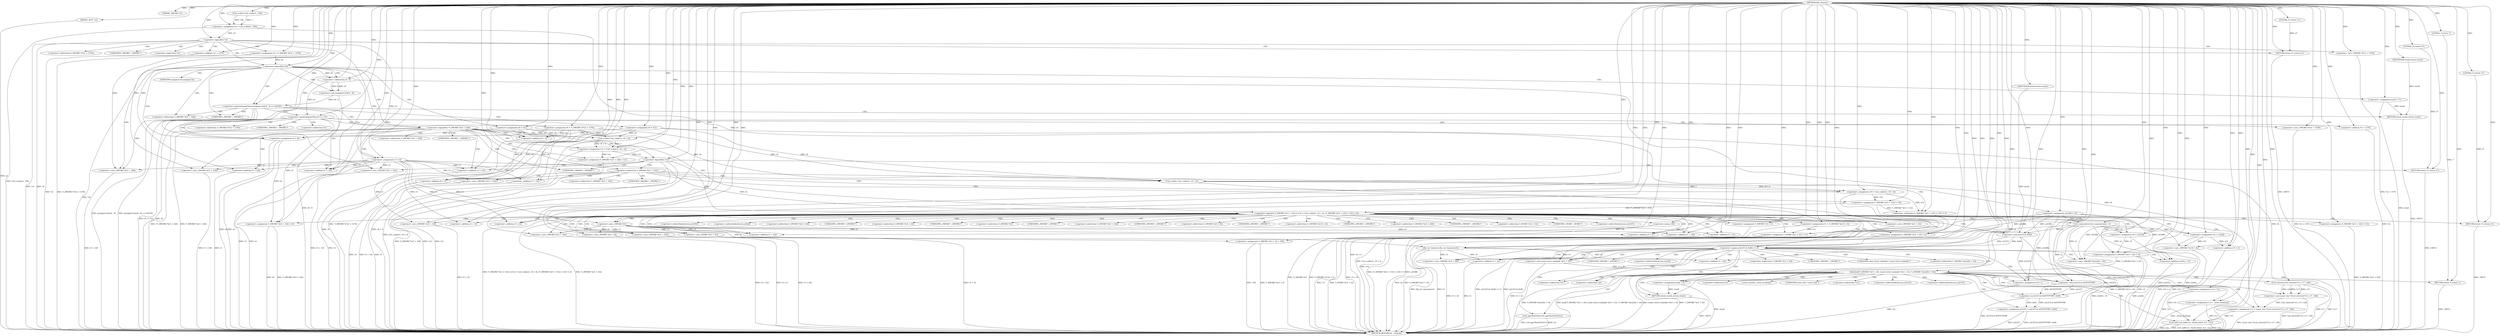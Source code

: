 digraph tftp_connect {  
"1000115" [label = "(METHOD,tftp_connect)" ]
"1000416" [label = "(METHOD_RETURN,int __fastcall)" ]
"1000116" [label = "(PARAM,_DWORD *a1)" ]
"1000117" [label = "(PARAM,_BYTE *a2)" ]
"1000133" [label = "(<operator>.assignment,v4 = Curl_ccalloc(1, 336))" ]
"1000135" [label = "(Curl_ccalloc,Curl_ccalloc(1, 336))" ]
"1000138" [label = "(<operator>.assignment,a1[188] = v4)" ]
"1000144" [label = "(<operator>.logicalNot,!v4)" ]
"1000146" [label = "(RETURN,return 27;,return 27;)" ]
"1000147" [label = "(LITERAL,27,return 27;)" ]
"1000148" [label = "(<operator>.assignment,v5 = v4)" ]
"1000151" [label = "(<operator>.assignment,v6 = *(_DWORD *)(*a1 + 1576))" ]
"1000154" [label = "(<operator>.cast,(_DWORD *)(*a1 + 1576))" ]
"1000156" [label = "(<operator>.addition,*a1 + 1576)" ]
"1000161" [label = "(<operator>.logicalNot,!v6)" ]
"1000164" [label = "(<operator>.assignment,v8 = 512)" ]
"1000168" [label = "(<operator>.assignment,v6 = v8)" ]
"1000172" [label = "(<operator>.assignment,result = 71)" ]
"1000176" [label = "(<operator>.greaterEqualsThan,(unsigned int)(v6 - 8) >= 0xFFB1)" ]
"1000177" [label = "(<operator>.cast,(unsigned int)(v6 - 8))" ]
"1000179" [label = "(<operator>.subtraction,v6 - 8)" ]
"1000183" [label = "(RETURN,return result;,return result;)" ]
"1000184" [label = "(IDENTIFIER,result,return result;)" ]
"1000185" [label = "(<operator>.assignment,v8 = 512)" ]
"1000189" [label = "(<operator>.greaterEqualsThan,v6 >= 512)" ]
"1000193" [label = "(<operator>.assignment,v8 = *(_DWORD *)(*a1 + 1576))" ]
"1000196" [label = "(<operator>.cast,(_DWORD *)(*a1 + 1576))" ]
"1000198" [label = "(<operator>.addition,*a1 + 1576)" ]
"1000205" [label = "(<operator>.logicalNot,!*(_DWORD *)(v5 + 328))" ]
"1000207" [label = "(<operator>.cast,(_DWORD *)(v5 + 328))" ]
"1000209" [label = "(<operator>.addition,v5 + 328)" ]
"1000213" [label = "(<operator>.assignment,v12 = Curl_ccalloc(1, v8 + 4))" ]
"1000215" [label = "(Curl_ccalloc,Curl_ccalloc(1, v8 + 4))" ]
"1000217" [label = "(<operator>.addition,v8 + 4)" ]
"1000220" [label = "(<operator>.assignment,*(_DWORD *)(v5 + 328) = v12)" ]
"1000222" [label = "(<operator>.cast,(_DWORD *)(v5 + 328))" ]
"1000224" [label = "(<operator>.addition,v5 + 328)" ]
"1000229" [label = "(<operator>.logicalNot,!v12)" ]
"1000231" [label = "(RETURN,return 27;,return 27;)" ]
"1000232" [label = "(LITERAL,27,return 27;)" ]
"1000234" [label = "(<operator>.logicalOr,*(_DWORD *)(v5 + 332) || (v16 = Curl_ccalloc(1, v8 + 4), (*(_DWORD *)(v5 + 332) = v16) != 0))" ]
"1000236" [label = "(<operator>.cast,(_DWORD *)(v5 + 332))" ]
"1000238" [label = "(<operator>.addition,v5 + 332)" ]
"1000242" [label = "(<operator>.assignment,v16 = Curl_ccalloc(1, v8 + 4))" ]
"1000244" [label = "(Curl_ccalloc,Curl_ccalloc(1, v8 + 4))" ]
"1000246" [label = "(<operator>.addition,v8 + 4)" ]
"1000249" [label = "(<operator>.notEquals,(*(_DWORD *)(v5 + 332) = v16) != 0)" ]
"1000250" [label = "(<operator>.assignment,*(_DWORD *)(v5 + 332) = v16)" ]
"1000252" [label = "(<operator>.cast,(_DWORD *)(v5 + 332))" ]
"1000254" [label = "(<operator>.addition,v5 + 332)" ]
"1000260" [label = "(Curl_conncontrol,Curl_conncontrol(a1, 1))" ]
"1000263" [label = "(<operator>.assignment,v9 = a1[105])" ]
"1000268" [label = "(<operator>.assignment,v10 = a1[20])" ]
"1000273" [label = "(<operator>.assignment,*(_DWORD *)(v5 + 16) = a1)" ]
"1000275" [label = "(<operator>.cast,(_DWORD *)(v5 + 16))" ]
"1000277" [label = "(<operator>.addition,v5 + 16)" ]
"1000281" [label = "(<operator>.assignment,*(_DWORD *)(v5 + 20) = v9)" ]
"1000283" [label = "(<operator>.cast,(_DWORD *)(v5 + 20))" ]
"1000285" [label = "(<operator>.addition,v5 + 20)" ]
"1000289" [label = "(<operator>.assignment,*(_DWORD *)v5 = 0)" ]
"1000291" [label = "(<operator>.cast,(_DWORD *)v5)" ]
"1000295" [label = "(<operator>.assignment,*(_DWORD *)(v5 + 324) = v6)" ]
"1000297" [label = "(<operator>.cast,(_DWORD *)(v5 + 324))" ]
"1000299" [label = "(<operator>.addition,v5 + 324)" ]
"1000303" [label = "(<operator>.assignment,*(_DWORD *)(v5 + 8) = -100)" ]
"1000305" [label = "(<operator>.cast,(_DWORD *)(v5 + 8))" ]
"1000307" [label = "(<operator>.addition,v5 + 8)" ]
"1000310" [label = "(<operator>.minus,-100)" ]
"1000312" [label = "(<operator>.assignment,v11 = *(_DWORD *)(v10 + 4))" ]
"1000315" [label = "(<operator>.cast,(_DWORD *)(v10 + 4))" ]
"1000317" [label = "(<operator>.addition,v10 + 4)" ]
"1000320" [label = "(<operator>.assignment,*(_DWORD *)(v5 + 320) = 512)" ]
"1000322" [label = "(<operator>.cast,(_DWORD *)(v5 + 320))" ]
"1000324" [label = "(<operator>.addition,v5 + 320)" ]
"1000328" [label = "(<operator>.assignment,*(_WORD *)(v5 + 52) = v11)" ]
"1000330" [label = "(<operator>.cast,(_WORD *)(v5 + 52))" ]
"1000332" [label = "(<operator>.addition,v5 + 52)" ]
"1000336" [label = "(tftp_set_timeouts,tftp_set_timeouts(v5))" ]
"1000339" [label = "(<operator>.equals,(a1[147] & 0x40) == 0)" ]
"1000340" [label = "(<operator>.and,a1[147] & 0x40)" ]
"1000348" [label = "(bind,bind(*(_DWORD *)(v5 + 20), (const struct sockaddr *)(v5 + 52), *(_DWORD *)(a1[20] + 16)))" ]
"1000350" [label = "(<operator>.cast,(_DWORD *)(v5 + 20))" ]
"1000352" [label = "(<operator>.addition,v5 + 20)" ]
"1000355" [label = "(<operator>.cast,(const struct sockaddr *)(v5 + 52))" ]
"1000357" [label = "(<operator>.addition,v5 + 52)" ]
"1000361" [label = "(<operator>.cast,(_DWORD *)(a1[20] + 16))" ]
"1000363" [label = "(<operator>.addition,a1[20] + 16)" ]
"1000369" [label = "(<operator>.assignment,v14 = *a1)" ]
"1000373" [label = "(<operator>.assignment,v13 = _errno_location())" ]
"1000376" [label = "(<operator>.assignment,v15 = (const char *)Curl_strerror(*v13, v17, 128))" ]
"1000378" [label = "(<operator>.cast,(const char *)Curl_strerror(*v13, v17, 128))" ]
"1000380" [label = "(Curl_strerror,Curl_strerror(*v13, v17, 128))" ]
"1000385" [label = "(Curl_failf,Curl_failf(v14, \"bind() failed; %s\", v15))" ]
"1000389" [label = "(RETURN,return 7;,return 7;)" ]
"1000390" [label = "(LITERAL,7,return 7;)" ]
"1000391" [label = "(<operator>.assignment,a1[147] = a1[147] & 0xFFFFFFBF | 0x40)" ]
"1000395" [label = "(<operator>.or,a1[147] & 0xFFFFFFBF | 0x40)" ]
"1000396" [label = "(<operator>.and,a1[147] & 0xFFFFFFBF)" ]
"1000402" [label = "(Curl_pgrsStartNow,Curl_pgrsStartNow(*a1))" ]
"1000405" [label = "(<operator>.assignment,result = 0)" ]
"1000408" [label = "(<operator>.assignment,*a2 = 1)" ]
"1000412" [label = "(RETURN,return result;,return result;)" ]
"1000413" [label = "(IDENTIFIER,result,return result;)" ]
"1000414" [label = "(RETURN,return 27;,return 27;)" ]
"1000415" [label = "(LITERAL,27,return 27;)" ]
"1000153" [label = "(<operator>.indirection,*(_DWORD *)(*a1 + 1576))" ]
"1000155" [label = "(UNKNOWN,_DWORD *,_DWORD *)" ]
"1000157" [label = "(<operator>.indirection,*a1)" ]
"1000178" [label = "(UNKNOWN,unsigned int,unsigned int)" ]
"1000195" [label = "(<operator>.indirection,*(_DWORD *)(*a1 + 1576))" ]
"1000197" [label = "(UNKNOWN,_DWORD *,_DWORD *)" ]
"1000199" [label = "(<operator>.indirection,*a1)" ]
"1000206" [label = "(<operator>.indirection,*(_DWORD *)(v5 + 328))" ]
"1000208" [label = "(UNKNOWN,_DWORD *,_DWORD *)" ]
"1000221" [label = "(<operator>.indirection,*(_DWORD *)(v5 + 328))" ]
"1000223" [label = "(UNKNOWN,_DWORD *,_DWORD *)" ]
"1000235" [label = "(<operator>.indirection,*(_DWORD *)(v5 + 332))" ]
"1000237" [label = "(UNKNOWN,_DWORD *,_DWORD *)" ]
"1000251" [label = "(<operator>.indirection,*(_DWORD *)(v5 + 332))" ]
"1000253" [label = "(UNKNOWN,_DWORD *,_DWORD *)" ]
"1000265" [label = "(<operator>.indirectIndexAccess,a1[105])" ]
"1000270" [label = "(<operator>.indirectIndexAccess,a1[20])" ]
"1000274" [label = "(<operator>.indirection,*(_DWORD *)(v5 + 16))" ]
"1000276" [label = "(UNKNOWN,_DWORD *,_DWORD *)" ]
"1000282" [label = "(<operator>.indirection,*(_DWORD *)(v5 + 20))" ]
"1000284" [label = "(UNKNOWN,_DWORD *,_DWORD *)" ]
"1000290" [label = "(<operator>.indirection,*(_DWORD *)v5)" ]
"1000292" [label = "(UNKNOWN,_DWORD *,_DWORD *)" ]
"1000296" [label = "(<operator>.indirection,*(_DWORD *)(v5 + 324))" ]
"1000298" [label = "(UNKNOWN,_DWORD *,_DWORD *)" ]
"1000304" [label = "(<operator>.indirection,*(_DWORD *)(v5 + 8))" ]
"1000306" [label = "(UNKNOWN,_DWORD *,_DWORD *)" ]
"1000314" [label = "(<operator>.indirection,*(_DWORD *)(v10 + 4))" ]
"1000316" [label = "(UNKNOWN,_DWORD *,_DWORD *)" ]
"1000321" [label = "(<operator>.indirection,*(_DWORD *)(v5 + 320))" ]
"1000323" [label = "(UNKNOWN,_DWORD *,_DWORD *)" ]
"1000329" [label = "(<operator>.indirection,*(_WORD *)(v5 + 52))" ]
"1000331" [label = "(UNKNOWN,_WORD *,_WORD *)" ]
"1000341" [label = "(<operator>.indirectIndexAccess,a1[147])" ]
"1000349" [label = "(<operator>.indirection,*(_DWORD *)(v5 + 20))" ]
"1000351" [label = "(UNKNOWN,_DWORD *,_DWORD *)" ]
"1000356" [label = "(UNKNOWN,const struct sockaddr *,const struct sockaddr *)" ]
"1000360" [label = "(<operator>.indirection,*(_DWORD *)(a1[20] + 16))" ]
"1000362" [label = "(UNKNOWN,_DWORD *,_DWORD *)" ]
"1000364" [label = "(<operator>.indirectIndexAccess,a1[20])" ]
"1000371" [label = "(<operator>.indirection,*a1)" ]
"1000375" [label = "(_errno_location,_errno_location())" ]
"1000379" [label = "(UNKNOWN,const char *,const char *)" ]
"1000381" [label = "(<operator>.indirection,*v13)" ]
"1000392" [label = "(<operator>.indirectIndexAccess,a1[147])" ]
"1000397" [label = "(<operator>.indirectIndexAccess,a1[147])" ]
"1000403" [label = "(<operator>.indirection,*a1)" ]
"1000409" [label = "(<operator>.indirection,*a2)" ]
  "1000414" -> "1000416"  [ label = "DDG: <RET>"] 
  "1000231" -> "1000416"  [ label = "DDG: <RET>"] 
  "1000183" -> "1000416"  [ label = "DDG: <RET>"] 
  "1000389" -> "1000416"  [ label = "DDG: <RET>"] 
  "1000146" -> "1000416"  [ label = "DDG: <RET>"] 
  "1000320" -> "1000416"  [ label = "DDG: *(_DWORD *)(v5 + 320)"] 
  "1000348" -> "1000416"  [ label = "DDG: *(_DWORD *)(a1[20] + 16)"] 
  "1000260" -> "1000416"  [ label = "DDG: Curl_conncontrol(a1, 1)"] 
  "1000144" -> "1000416"  [ label = "DDG: !v4"] 
  "1000161" -> "1000416"  [ label = "DDG: !v6"] 
  "1000217" -> "1000416"  [ label = "DDG: v8"] 
  "1000373" -> "1000416"  [ label = "DDG: v13"] 
  "1000205" -> "1000416"  [ label = "DDG: !*(_DWORD *)(v5 + 328)"] 
  "1000348" -> "1000416"  [ label = "DDG: bind(*(_DWORD *)(v5 + 20), (const struct sockaddr *)(v5 + 52), *(_DWORD *)(a1[20] + 16))"] 
  "1000328" -> "1000416"  [ label = "DDG: v11"] 
  "1000198" -> "1000416"  [ label = "DDG: *a1"] 
  "1000350" -> "1000416"  [ label = "DDG: v5 + 20"] 
  "1000138" -> "1000416"  [ label = "DDG: a1[188]"] 
  "1000117" -> "1000416"  [ label = "DDG: a2"] 
  "1000305" -> "1000416"  [ label = "DDG: v5 + 8"] 
  "1000189" -> "1000416"  [ label = "DDG: v6 >= 512"] 
  "1000238" -> "1000416"  [ label = "DDG: v5"] 
  "1000242" -> "1000416"  [ label = "DDG: Curl_ccalloc(1, v8 + 4)"] 
  "1000336" -> "1000416"  [ label = "DDG: v5"] 
  "1000263" -> "1000416"  [ label = "DDG: a1[105]"] 
  "1000215" -> "1000416"  [ label = "DDG: v8 + 4"] 
  "1000229" -> "1000416"  [ label = "DDG: v12"] 
  "1000363" -> "1000416"  [ label = "DDG: a1[20]"] 
  "1000244" -> "1000416"  [ label = "DDG: v8 + 4"] 
  "1000156" -> "1000416"  [ label = "DDG: *a1"] 
  "1000391" -> "1000416"  [ label = "DDG: a1[147]"] 
  "1000229" -> "1000416"  [ label = "DDG: !v12"] 
  "1000289" -> "1000416"  [ label = "DDG: *(_DWORD *)v5"] 
  "1000220" -> "1000416"  [ label = "DDG: *(_DWORD *)(v5 + 328)"] 
  "1000234" -> "1000416"  [ label = "DDG: *(_DWORD *)(v5 + 332) || (v16 = Curl_ccalloc(1, v8 + 4), (*(_DWORD *)(v5 + 332) = v16) != 0)"] 
  "1000405" -> "1000416"  [ label = "DDG: result"] 
  "1000378" -> "1000416"  [ label = "DDG: Curl_strerror(*v13, v17, 128)"] 
  "1000273" -> "1000416"  [ label = "DDG: *(_DWORD *)(v5 + 16)"] 
  "1000348" -> "1000416"  [ label = "DDG: (const struct sockaddr *)(v5 + 52)"] 
  "1000295" -> "1000416"  [ label = "DDG: *(_DWORD *)(v5 + 324)"] 
  "1000402" -> "1000416"  [ label = "DDG: Curl_pgrsStartNow(*a1)"] 
  "1000268" -> "1000416"  [ label = "DDG: a1[20]"] 
  "1000151" -> "1000416"  [ label = "DDG: *(_DWORD *)(*a1 + 1576)"] 
  "1000340" -> "1000416"  [ label = "DDG: a1[147]"] 
  "1000295" -> "1000416"  [ label = "DDG: v6"] 
  "1000222" -> "1000416"  [ label = "DDG: v5 + 328"] 
  "1000148" -> "1000416"  [ label = "DDG: v4"] 
  "1000148" -> "1000416"  [ label = "DDG: v5"] 
  "1000179" -> "1000416"  [ label = "DDG: v6"] 
  "1000303" -> "1000416"  [ label = "DDG: -100"] 
  "1000281" -> "1000416"  [ label = "DDG: *(_DWORD *)(v5 + 20)"] 
  "1000246" -> "1000416"  [ label = "DDG: v8"] 
  "1000189" -> "1000416"  [ label = "DDG: v6"] 
  "1000213" -> "1000416"  [ label = "DDG: Curl_ccalloc(1, v8 + 4)"] 
  "1000385" -> "1000416"  [ label = "DDG: Curl_failf(v14, \"bind() failed; %s\", v15)"] 
  "1000402" -> "1000416"  [ label = "DDG: *a1"] 
  "1000275" -> "1000416"  [ label = "DDG: v5 + 16"] 
  "1000303" -> "1000416"  [ label = "DDG: *(_DWORD *)(v5 + 8)"] 
  "1000376" -> "1000416"  [ label = "DDG: (const char *)Curl_strerror(*v13, v17, 128)"] 
  "1000281" -> "1000416"  [ label = "DDG: v9"] 
  "1000254" -> "1000416"  [ label = "DDG: v5"] 
  "1000391" -> "1000416"  [ label = "DDG: a1[147] & 0xFFFFFFBF | 0x40"] 
  "1000312" -> "1000416"  [ label = "DDG: *(_DWORD *)(v10 + 4)"] 
  "1000249" -> "1000416"  [ label = "DDG: (*(_DWORD *)(v5 + 332) = v16) != 0"] 
  "1000168" -> "1000416"  [ label = "DDG: v8"] 
  "1000224" -> "1000416"  [ label = "DDG: v5"] 
  "1000196" -> "1000416"  [ label = "DDG: *a1 + 1576"] 
  "1000315" -> "1000416"  [ label = "DDG: v10 + 4"] 
  "1000330" -> "1000416"  [ label = "DDG: v5 + 52"] 
  "1000348" -> "1000416"  [ label = "DDG: *(_DWORD *)(v5 + 20)"] 
  "1000250" -> "1000416"  [ label = "DDG: v16"] 
  "1000207" -> "1000416"  [ label = "DDG: v5 + 328"] 
  "1000385" -> "1000416"  [ label = "DDG: v15"] 
  "1000133" -> "1000416"  [ label = "DDG: Curl_ccalloc(1, 336)"] 
  "1000273" -> "1000416"  [ label = "DDG: a1"] 
  "1000154" -> "1000416"  [ label = "DDG: *a1 + 1576"] 
  "1000205" -> "1000416"  [ label = "DDG: *(_DWORD *)(v5 + 328)"] 
  "1000336" -> "1000416"  [ label = "DDG: tftp_set_timeouts(v5)"] 
  "1000328" -> "1000416"  [ label = "DDG: *(_WORD *)(v5 + 52)"] 
  "1000176" -> "1000416"  [ label = "DDG: (unsigned int)(v6 - 8)"] 
  "1000176" -> "1000416"  [ label = "DDG: (unsigned int)(v6 - 8) >= 0xFFB1"] 
  "1000297" -> "1000416"  [ label = "DDG: v5 + 324"] 
  "1000168" -> "1000416"  [ label = "DDG: v6"] 
  "1000339" -> "1000416"  [ label = "DDG: (a1[147] & 0x40) == 0"] 
  "1000395" -> "1000416"  [ label = "DDG: a1[147] & 0xFFFFFFBF"] 
  "1000177" -> "1000416"  [ label = "DDG: v6 - 8"] 
  "1000373" -> "1000416"  [ label = "DDG: _errno_location()"] 
  "1000408" -> "1000416"  [ label = "DDG: *a2"] 
  "1000361" -> "1000416"  [ label = "DDG: a1[20] + 16"] 
  "1000144" -> "1000416"  [ label = "DDG: v4"] 
  "1000380" -> "1000416"  [ label = "DDG: v17"] 
  "1000355" -> "1000416"  [ label = "DDG: v5 + 52"] 
  "1000236" -> "1000416"  [ label = "DDG: v5 + 332"] 
  "1000172" -> "1000416"  [ label = "DDG: result"] 
  "1000339" -> "1000416"  [ label = "DDG: a1[147] & 0x40"] 
  "1000252" -> "1000416"  [ label = "DDG: v5 + 332"] 
  "1000193" -> "1000416"  [ label = "DDG: *(_DWORD *)(*a1 + 1576)"] 
  "1000317" -> "1000416"  [ label = "DDG: v10"] 
  "1000380" -> "1000416"  [ label = "DDG: *v13"] 
  "1000369" -> "1000416"  [ label = "DDG: *a1"] 
  "1000322" -> "1000416"  [ label = "DDG: v5 + 320"] 
  "1000357" -> "1000416"  [ label = "DDG: v5"] 
  "1000385" -> "1000416"  [ label = "DDG: v14"] 
  "1000185" -> "1000416"  [ label = "DDG: v8"] 
  "1000234" -> "1000416"  [ label = "DDG: *(_DWORD *)(v5 + 332)"] 
  "1000283" -> "1000416"  [ label = "DDG: v5 + 20"] 
  "1000412" -> "1000416"  [ label = "DDG: <RET>"] 
  "1000115" -> "1000116"  [ label = "DDG: "] 
  "1000115" -> "1000117"  [ label = "DDG: "] 
  "1000135" -> "1000133"  [ label = "DDG: 1"] 
  "1000135" -> "1000133"  [ label = "DDG: 336"] 
  "1000115" -> "1000133"  [ label = "DDG: "] 
  "1000115" -> "1000135"  [ label = "DDG: "] 
  "1000133" -> "1000138"  [ label = "DDG: v4"] 
  "1000115" -> "1000138"  [ label = "DDG: "] 
  "1000115" -> "1000144"  [ label = "DDG: "] 
  "1000133" -> "1000144"  [ label = "DDG: v4"] 
  "1000147" -> "1000146"  [ label = "DDG: 27"] 
  "1000115" -> "1000146"  [ label = "DDG: "] 
  "1000115" -> "1000147"  [ label = "DDG: "] 
  "1000144" -> "1000148"  [ label = "DDG: v4"] 
  "1000115" -> "1000148"  [ label = "DDG: "] 
  "1000115" -> "1000151"  [ label = "DDG: "] 
  "1000115" -> "1000154"  [ label = "DDG: "] 
  "1000115" -> "1000156"  [ label = "DDG: "] 
  "1000151" -> "1000161"  [ label = "DDG: v6"] 
  "1000115" -> "1000161"  [ label = "DDG: "] 
  "1000115" -> "1000164"  [ label = "DDG: "] 
  "1000193" -> "1000168"  [ label = "DDG: v8"] 
  "1000164" -> "1000168"  [ label = "DDG: v8"] 
  "1000115" -> "1000168"  [ label = "DDG: "] 
  "1000115" -> "1000172"  [ label = "DDG: "] 
  "1000177" -> "1000176"  [ label = "DDG: v6 - 8"] 
  "1000179" -> "1000177"  [ label = "DDG: v6"] 
  "1000179" -> "1000177"  [ label = "DDG: 8"] 
  "1000161" -> "1000179"  [ label = "DDG: v6"] 
  "1000115" -> "1000179"  [ label = "DDG: "] 
  "1000115" -> "1000176"  [ label = "DDG: "] 
  "1000184" -> "1000183"  [ label = "DDG: result"] 
  "1000172" -> "1000183"  [ label = "DDG: result"] 
  "1000115" -> "1000184"  [ label = "DDG: "] 
  "1000115" -> "1000185"  [ label = "DDG: "] 
  "1000179" -> "1000189"  [ label = "DDG: v6"] 
  "1000115" -> "1000189"  [ label = "DDG: "] 
  "1000115" -> "1000193"  [ label = "DDG: "] 
  "1000115" -> "1000196"  [ label = "DDG: "] 
  "1000115" -> "1000198"  [ label = "DDG: "] 
  "1000148" -> "1000207"  [ label = "DDG: v5"] 
  "1000115" -> "1000207"  [ label = "DDG: "] 
  "1000148" -> "1000209"  [ label = "DDG: v5"] 
  "1000115" -> "1000209"  [ label = "DDG: "] 
  "1000215" -> "1000213"  [ label = "DDG: 1"] 
  "1000215" -> "1000213"  [ label = "DDG: v8 + 4"] 
  "1000115" -> "1000213"  [ label = "DDG: "] 
  "1000115" -> "1000215"  [ label = "DDG: "] 
  "1000185" -> "1000215"  [ label = "DDG: v8"] 
  "1000193" -> "1000215"  [ label = "DDG: v8"] 
  "1000164" -> "1000215"  [ label = "DDG: v8"] 
  "1000185" -> "1000217"  [ label = "DDG: v8"] 
  "1000115" -> "1000217"  [ label = "DDG: "] 
  "1000193" -> "1000217"  [ label = "DDG: v8"] 
  "1000164" -> "1000217"  [ label = "DDG: v8"] 
  "1000213" -> "1000220"  [ label = "DDG: v12"] 
  "1000115" -> "1000220"  [ label = "DDG: "] 
  "1000115" -> "1000222"  [ label = "DDG: "] 
  "1000148" -> "1000222"  [ label = "DDG: v5"] 
  "1000115" -> "1000224"  [ label = "DDG: "] 
  "1000148" -> "1000224"  [ label = "DDG: v5"] 
  "1000115" -> "1000229"  [ label = "DDG: "] 
  "1000213" -> "1000229"  [ label = "DDG: v12"] 
  "1000232" -> "1000231"  [ label = "DDG: 27"] 
  "1000115" -> "1000231"  [ label = "DDG: "] 
  "1000115" -> "1000232"  [ label = "DDG: "] 
  "1000250" -> "1000234"  [ label = "DDG: *(_DWORD *)(v5 + 332)"] 
  "1000115" -> "1000236"  [ label = "DDG: "] 
  "1000148" -> "1000236"  [ label = "DDG: v5"] 
  "1000115" -> "1000238"  [ label = "DDG: "] 
  "1000148" -> "1000238"  [ label = "DDG: v5"] 
  "1000244" -> "1000242"  [ label = "DDG: 1"] 
  "1000244" -> "1000242"  [ label = "DDG: v8 + 4"] 
  "1000115" -> "1000242"  [ label = "DDG: "] 
  "1000115" -> "1000244"  [ label = "DDG: "] 
  "1000185" -> "1000244"  [ label = "DDG: v8"] 
  "1000193" -> "1000244"  [ label = "DDG: v8"] 
  "1000164" -> "1000244"  [ label = "DDG: v8"] 
  "1000185" -> "1000246"  [ label = "DDG: v8"] 
  "1000115" -> "1000246"  [ label = "DDG: "] 
  "1000193" -> "1000246"  [ label = "DDG: v8"] 
  "1000164" -> "1000246"  [ label = "DDG: v8"] 
  "1000250" -> "1000249"  [ label = "DDG: *(_DWORD *)(v5 + 332)"] 
  "1000242" -> "1000249"  [ label = "DDG: v16"] 
  "1000115" -> "1000249"  [ label = "DDG: "] 
  "1000115" -> "1000252"  [ label = "DDG: "] 
  "1000148" -> "1000252"  [ label = "DDG: v5"] 
  "1000115" -> "1000254"  [ label = "DDG: "] 
  "1000148" -> "1000254"  [ label = "DDG: v5"] 
  "1000242" -> "1000250"  [ label = "DDG: v16"] 
  "1000115" -> "1000250"  [ label = "DDG: "] 
  "1000138" -> "1000260"  [ label = "DDG: a1[188]"] 
  "1000115" -> "1000260"  [ label = "DDG: "] 
  "1000260" -> "1000263"  [ label = "DDG: a1"] 
  "1000115" -> "1000263"  [ label = "DDG: "] 
  "1000260" -> "1000268"  [ label = "DDG: a1"] 
  "1000115" -> "1000268"  [ label = "DDG: "] 
  "1000138" -> "1000273"  [ label = "DDG: a1[188]"] 
  "1000260" -> "1000273"  [ label = "DDG: a1"] 
  "1000115" -> "1000273"  [ label = "DDG: "] 
  "1000115" -> "1000275"  [ label = "DDG: "] 
  "1000148" -> "1000275"  [ label = "DDG: v5"] 
  "1000115" -> "1000277"  [ label = "DDG: "] 
  "1000148" -> "1000277"  [ label = "DDG: v5"] 
  "1000263" -> "1000281"  [ label = "DDG: v9"] 
  "1000115" -> "1000281"  [ label = "DDG: "] 
  "1000115" -> "1000283"  [ label = "DDG: "] 
  "1000148" -> "1000283"  [ label = "DDG: v5"] 
  "1000115" -> "1000285"  [ label = "DDG: "] 
  "1000148" -> "1000285"  [ label = "DDG: v5"] 
  "1000115" -> "1000289"  [ label = "DDG: "] 
  "1000115" -> "1000291"  [ label = "DDG: "] 
  "1000148" -> "1000291"  [ label = "DDG: v5"] 
  "1000189" -> "1000295"  [ label = "DDG: v6"] 
  "1000168" -> "1000295"  [ label = "DDG: v6"] 
  "1000115" -> "1000295"  [ label = "DDG: "] 
  "1000291" -> "1000297"  [ label = "DDG: v5"] 
  "1000115" -> "1000297"  [ label = "DDG: "] 
  "1000291" -> "1000299"  [ label = "DDG: v5"] 
  "1000115" -> "1000299"  [ label = "DDG: "] 
  "1000310" -> "1000303"  [ label = "DDG: 100"] 
  "1000115" -> "1000305"  [ label = "DDG: "] 
  "1000291" -> "1000305"  [ label = "DDG: v5"] 
  "1000115" -> "1000307"  [ label = "DDG: "] 
  "1000291" -> "1000307"  [ label = "DDG: v5"] 
  "1000115" -> "1000310"  [ label = "DDG: "] 
  "1000115" -> "1000312"  [ label = "DDG: "] 
  "1000268" -> "1000315"  [ label = "DDG: v10"] 
  "1000115" -> "1000315"  [ label = "DDG: "] 
  "1000268" -> "1000317"  [ label = "DDG: v10"] 
  "1000115" -> "1000317"  [ label = "DDG: "] 
  "1000115" -> "1000320"  [ label = "DDG: "] 
  "1000115" -> "1000322"  [ label = "DDG: "] 
  "1000291" -> "1000322"  [ label = "DDG: v5"] 
  "1000115" -> "1000324"  [ label = "DDG: "] 
  "1000291" -> "1000324"  [ label = "DDG: v5"] 
  "1000312" -> "1000328"  [ label = "DDG: v11"] 
  "1000115" -> "1000328"  [ label = "DDG: "] 
  "1000115" -> "1000330"  [ label = "DDG: "] 
  "1000291" -> "1000330"  [ label = "DDG: v5"] 
  "1000115" -> "1000332"  [ label = "DDG: "] 
  "1000291" -> "1000332"  [ label = "DDG: v5"] 
  "1000115" -> "1000336"  [ label = "DDG: "] 
  "1000291" -> "1000336"  [ label = "DDG: v5"] 
  "1000340" -> "1000339"  [ label = "DDG: a1[147]"] 
  "1000340" -> "1000339"  [ label = "DDG: 0x40"] 
  "1000138" -> "1000340"  [ label = "DDG: a1[188]"] 
  "1000260" -> "1000340"  [ label = "DDG: a1"] 
  "1000115" -> "1000340"  [ label = "DDG: "] 
  "1000115" -> "1000339"  [ label = "DDG: "] 
  "1000281" -> "1000348"  [ label = "DDG: *(_DWORD *)(v5 + 20)"] 
  "1000336" -> "1000350"  [ label = "DDG: v5"] 
  "1000115" -> "1000350"  [ label = "DDG: "] 
  "1000336" -> "1000352"  [ label = "DDG: v5"] 
  "1000115" -> "1000352"  [ label = "DDG: "] 
  "1000355" -> "1000348"  [ label = "DDG: v5 + 52"] 
  "1000115" -> "1000355"  [ label = "DDG: "] 
  "1000336" -> "1000355"  [ label = "DDG: v5"] 
  "1000115" -> "1000357"  [ label = "DDG: "] 
  "1000336" -> "1000357"  [ label = "DDG: v5"] 
  "1000260" -> "1000361"  [ label = "DDG: a1"] 
  "1000138" -> "1000361"  [ label = "DDG: a1[188]"] 
  "1000115" -> "1000361"  [ label = "DDG: "] 
  "1000260" -> "1000363"  [ label = "DDG: a1"] 
  "1000138" -> "1000363"  [ label = "DDG: a1[188]"] 
  "1000115" -> "1000363"  [ label = "DDG: "] 
  "1000115" -> "1000369"  [ label = "DDG: "] 
  "1000115" -> "1000373"  [ label = "DDG: "] 
  "1000378" -> "1000376"  [ label = "DDG: Curl_strerror(*v13, v17, 128)"] 
  "1000115" -> "1000376"  [ label = "DDG: "] 
  "1000380" -> "1000378"  [ label = "DDG: *v13"] 
  "1000380" -> "1000378"  [ label = "DDG: v17"] 
  "1000380" -> "1000378"  [ label = "DDG: 128"] 
  "1000115" -> "1000380"  [ label = "DDG: "] 
  "1000369" -> "1000385"  [ label = "DDG: v14"] 
  "1000115" -> "1000385"  [ label = "DDG: "] 
  "1000376" -> "1000385"  [ label = "DDG: v15"] 
  "1000390" -> "1000389"  [ label = "DDG: 7"] 
  "1000115" -> "1000389"  [ label = "DDG: "] 
  "1000115" -> "1000390"  [ label = "DDG: "] 
  "1000395" -> "1000391"  [ label = "DDG: a1[147] & 0xFFFFFFBF"] 
  "1000395" -> "1000391"  [ label = "DDG: 0x40"] 
  "1000396" -> "1000395"  [ label = "DDG: a1[147]"] 
  "1000396" -> "1000395"  [ label = "DDG: 0xFFFFFFBF"] 
  "1000340" -> "1000396"  [ label = "DDG: a1[147]"] 
  "1000138" -> "1000396"  [ label = "DDG: a1[188]"] 
  "1000260" -> "1000396"  [ label = "DDG: a1"] 
  "1000115" -> "1000396"  [ label = "DDG: "] 
  "1000115" -> "1000395"  [ label = "DDG: "] 
  "1000115" -> "1000405"  [ label = "DDG: "] 
  "1000115" -> "1000408"  [ label = "DDG: "] 
  "1000413" -> "1000412"  [ label = "DDG: result"] 
  "1000405" -> "1000412"  [ label = "DDG: result"] 
  "1000115" -> "1000413"  [ label = "DDG: "] 
  "1000415" -> "1000414"  [ label = "DDG: 27"] 
  "1000115" -> "1000414"  [ label = "DDG: "] 
  "1000115" -> "1000415"  [ label = "DDG: "] 
  "1000144" -> "1000157"  [ label = "CDG: "] 
  "1000144" -> "1000156"  [ label = "CDG: "] 
  "1000144" -> "1000155"  [ label = "CDG: "] 
  "1000144" -> "1000154"  [ label = "CDG: "] 
  "1000144" -> "1000153"  [ label = "CDG: "] 
  "1000144" -> "1000151"  [ label = "CDG: "] 
  "1000144" -> "1000148"  [ label = "CDG: "] 
  "1000144" -> "1000146"  [ label = "CDG: "] 
  "1000144" -> "1000161"  [ label = "CDG: "] 
  "1000161" -> "1000176"  [ label = "CDG: "] 
  "1000161" -> "1000172"  [ label = "CDG: "] 
  "1000161" -> "1000168"  [ label = "CDG: "] 
  "1000161" -> "1000164"  [ label = "CDG: "] 
  "1000161" -> "1000179"  [ label = "CDG: "] 
  "1000161" -> "1000178"  [ label = "CDG: "] 
  "1000161" -> "1000177"  [ label = "CDG: "] 
  "1000161" -> "1000208"  [ label = "CDG: "] 
  "1000161" -> "1000207"  [ label = "CDG: "] 
  "1000161" -> "1000206"  [ label = "CDG: "] 
  "1000161" -> "1000205"  [ label = "CDG: "] 
  "1000161" -> "1000209"  [ label = "CDG: "] 
  "1000176" -> "1000189"  [ label = "CDG: "] 
  "1000176" -> "1000185"  [ label = "CDG: "] 
  "1000176" -> "1000183"  [ label = "CDG: "] 
  "1000176" -> "1000208"  [ label = "CDG: "] 
  "1000176" -> "1000207"  [ label = "CDG: "] 
  "1000176" -> "1000206"  [ label = "CDG: "] 
  "1000176" -> "1000205"  [ label = "CDG: "] 
  "1000176" -> "1000209"  [ label = "CDG: "] 
  "1000189" -> "1000168"  [ label = "CDG: "] 
  "1000189" -> "1000199"  [ label = "CDG: "] 
  "1000189" -> "1000198"  [ label = "CDG: "] 
  "1000189" -> "1000197"  [ label = "CDG: "] 
  "1000189" -> "1000196"  [ label = "CDG: "] 
  "1000189" -> "1000195"  [ label = "CDG: "] 
  "1000189" -> "1000193"  [ label = "CDG: "] 
  "1000205" -> "1000224"  [ label = "CDG: "] 
  "1000205" -> "1000223"  [ label = "CDG: "] 
  "1000205" -> "1000222"  [ label = "CDG: "] 
  "1000205" -> "1000221"  [ label = "CDG: "] 
  "1000205" -> "1000220"  [ label = "CDG: "] 
  "1000205" -> "1000217"  [ label = "CDG: "] 
  "1000205" -> "1000215"  [ label = "CDG: "] 
  "1000205" -> "1000213"  [ label = "CDG: "] 
  "1000205" -> "1000238"  [ label = "CDG: "] 
  "1000205" -> "1000237"  [ label = "CDG: "] 
  "1000205" -> "1000236"  [ label = "CDG: "] 
  "1000205" -> "1000235"  [ label = "CDG: "] 
  "1000205" -> "1000234"  [ label = "CDG: "] 
  "1000205" -> "1000229"  [ label = "CDG: "] 
  "1000229" -> "1000238"  [ label = "CDG: "] 
  "1000229" -> "1000237"  [ label = "CDG: "] 
  "1000229" -> "1000236"  [ label = "CDG: "] 
  "1000229" -> "1000235"  [ label = "CDG: "] 
  "1000229" -> "1000234"  [ label = "CDG: "] 
  "1000229" -> "1000231"  [ label = "CDG: "] 
  "1000234" -> "1000270"  [ label = "CDG: "] 
  "1000234" -> "1000268"  [ label = "CDG: "] 
  "1000234" -> "1000265"  [ label = "CDG: "] 
  "1000234" -> "1000263"  [ label = "CDG: "] 
  "1000234" -> "1000260"  [ label = "CDG: "] 
  "1000234" -> "1000285"  [ label = "CDG: "] 
  "1000234" -> "1000284"  [ label = "CDG: "] 
  "1000234" -> "1000283"  [ label = "CDG: "] 
  "1000234" -> "1000282"  [ label = "CDG: "] 
  "1000234" -> "1000281"  [ label = "CDG: "] 
  "1000234" -> "1000277"  [ label = "CDG: "] 
  "1000234" -> "1000276"  [ label = "CDG: "] 
  "1000234" -> "1000275"  [ label = "CDG: "] 
  "1000234" -> "1000274"  [ label = "CDG: "] 
  "1000234" -> "1000273"  [ label = "CDG: "] 
  "1000234" -> "1000304"  [ label = "CDG: "] 
  "1000234" -> "1000303"  [ label = "CDG: "] 
  "1000234" -> "1000299"  [ label = "CDG: "] 
  "1000234" -> "1000298"  [ label = "CDG: "] 
  "1000234" -> "1000297"  [ label = "CDG: "] 
  "1000234" -> "1000296"  [ label = "CDG: "] 
  "1000234" -> "1000295"  [ label = "CDG: "] 
  "1000234" -> "1000292"  [ label = "CDG: "] 
  "1000234" -> "1000291"  [ label = "CDG: "] 
  "1000234" -> "1000290"  [ label = "CDG: "] 
  "1000234" -> "1000289"  [ label = "CDG: "] 
  "1000234" -> "1000320"  [ label = "CDG: "] 
  "1000234" -> "1000317"  [ label = "CDG: "] 
  "1000234" -> "1000316"  [ label = "CDG: "] 
  "1000234" -> "1000315"  [ label = "CDG: "] 
  "1000234" -> "1000314"  [ label = "CDG: "] 
  "1000234" -> "1000312"  [ label = "CDG: "] 
  "1000234" -> "1000310"  [ label = "CDG: "] 
  "1000234" -> "1000307"  [ label = "CDG: "] 
  "1000234" -> "1000306"  [ label = "CDG: "] 
  "1000234" -> "1000305"  [ label = "CDG: "] 
  "1000234" -> "1000336"  [ label = "CDG: "] 
  "1000234" -> "1000332"  [ label = "CDG: "] 
  "1000234" -> "1000331"  [ label = "CDG: "] 
  "1000234" -> "1000330"  [ label = "CDG: "] 
  "1000234" -> "1000329"  [ label = "CDG: "] 
  "1000234" -> "1000328"  [ label = "CDG: "] 
  "1000234" -> "1000324"  [ label = "CDG: "] 
  "1000234" -> "1000323"  [ label = "CDG: "] 
  "1000234" -> "1000322"  [ label = "CDG: "] 
  "1000234" -> "1000321"  [ label = "CDG: "] 
  "1000234" -> "1000341"  [ label = "CDG: "] 
  "1000234" -> "1000340"  [ label = "CDG: "] 
  "1000234" -> "1000339"  [ label = "CDG: "] 
  "1000234" -> "1000414"  [ label = "CDG: "] 
  "1000235" -> "1000254"  [ label = "CDG: "] 
  "1000235" -> "1000253"  [ label = "CDG: "] 
  "1000235" -> "1000252"  [ label = "CDG: "] 
  "1000235" -> "1000251"  [ label = "CDG: "] 
  "1000235" -> "1000250"  [ label = "CDG: "] 
  "1000235" -> "1000249"  [ label = "CDG: "] 
  "1000235" -> "1000246"  [ label = "CDG: "] 
  "1000235" -> "1000244"  [ label = "CDG: "] 
  "1000235" -> "1000242"  [ label = "CDG: "] 
  "1000339" -> "1000352"  [ label = "CDG: "] 
  "1000339" -> "1000351"  [ label = "CDG: "] 
  "1000339" -> "1000350"  [ label = "CDG: "] 
  "1000339" -> "1000349"  [ label = "CDG: "] 
  "1000339" -> "1000348"  [ label = "CDG: "] 
  "1000339" -> "1000364"  [ label = "CDG: "] 
  "1000339" -> "1000363"  [ label = "CDG: "] 
  "1000339" -> "1000362"  [ label = "CDG: "] 
  "1000339" -> "1000361"  [ label = "CDG: "] 
  "1000339" -> "1000360"  [ label = "CDG: "] 
  "1000339" -> "1000357"  [ label = "CDG: "] 
  "1000339" -> "1000356"  [ label = "CDG: "] 
  "1000339" -> "1000355"  [ label = "CDG: "] 
  "1000339" -> "1000412"  [ label = "CDG: "] 
  "1000339" -> "1000409"  [ label = "CDG: "] 
  "1000339" -> "1000408"  [ label = "CDG: "] 
  "1000339" -> "1000405"  [ label = "CDG: "] 
  "1000339" -> "1000403"  [ label = "CDG: "] 
  "1000339" -> "1000402"  [ label = "CDG: "] 
  "1000348" -> "1000381"  [ label = "CDG: "] 
  "1000348" -> "1000380"  [ label = "CDG: "] 
  "1000348" -> "1000379"  [ label = "CDG: "] 
  "1000348" -> "1000378"  [ label = "CDG: "] 
  "1000348" -> "1000376"  [ label = "CDG: "] 
  "1000348" -> "1000375"  [ label = "CDG: "] 
  "1000348" -> "1000373"  [ label = "CDG: "] 
  "1000348" -> "1000371"  [ label = "CDG: "] 
  "1000348" -> "1000369"  [ label = "CDG: "] 
  "1000348" -> "1000397"  [ label = "CDG: "] 
  "1000348" -> "1000396"  [ label = "CDG: "] 
  "1000348" -> "1000395"  [ label = "CDG: "] 
  "1000348" -> "1000392"  [ label = "CDG: "] 
  "1000348" -> "1000391"  [ label = "CDG: "] 
  "1000348" -> "1000389"  [ label = "CDG: "] 
  "1000348" -> "1000385"  [ label = "CDG: "] 
  "1000348" -> "1000412"  [ label = "CDG: "] 
  "1000348" -> "1000409"  [ label = "CDG: "] 
  "1000348" -> "1000408"  [ label = "CDG: "] 
  "1000348" -> "1000405"  [ label = "CDG: "] 
  "1000348" -> "1000403"  [ label = "CDG: "] 
  "1000348" -> "1000402"  [ label = "CDG: "] 
}
